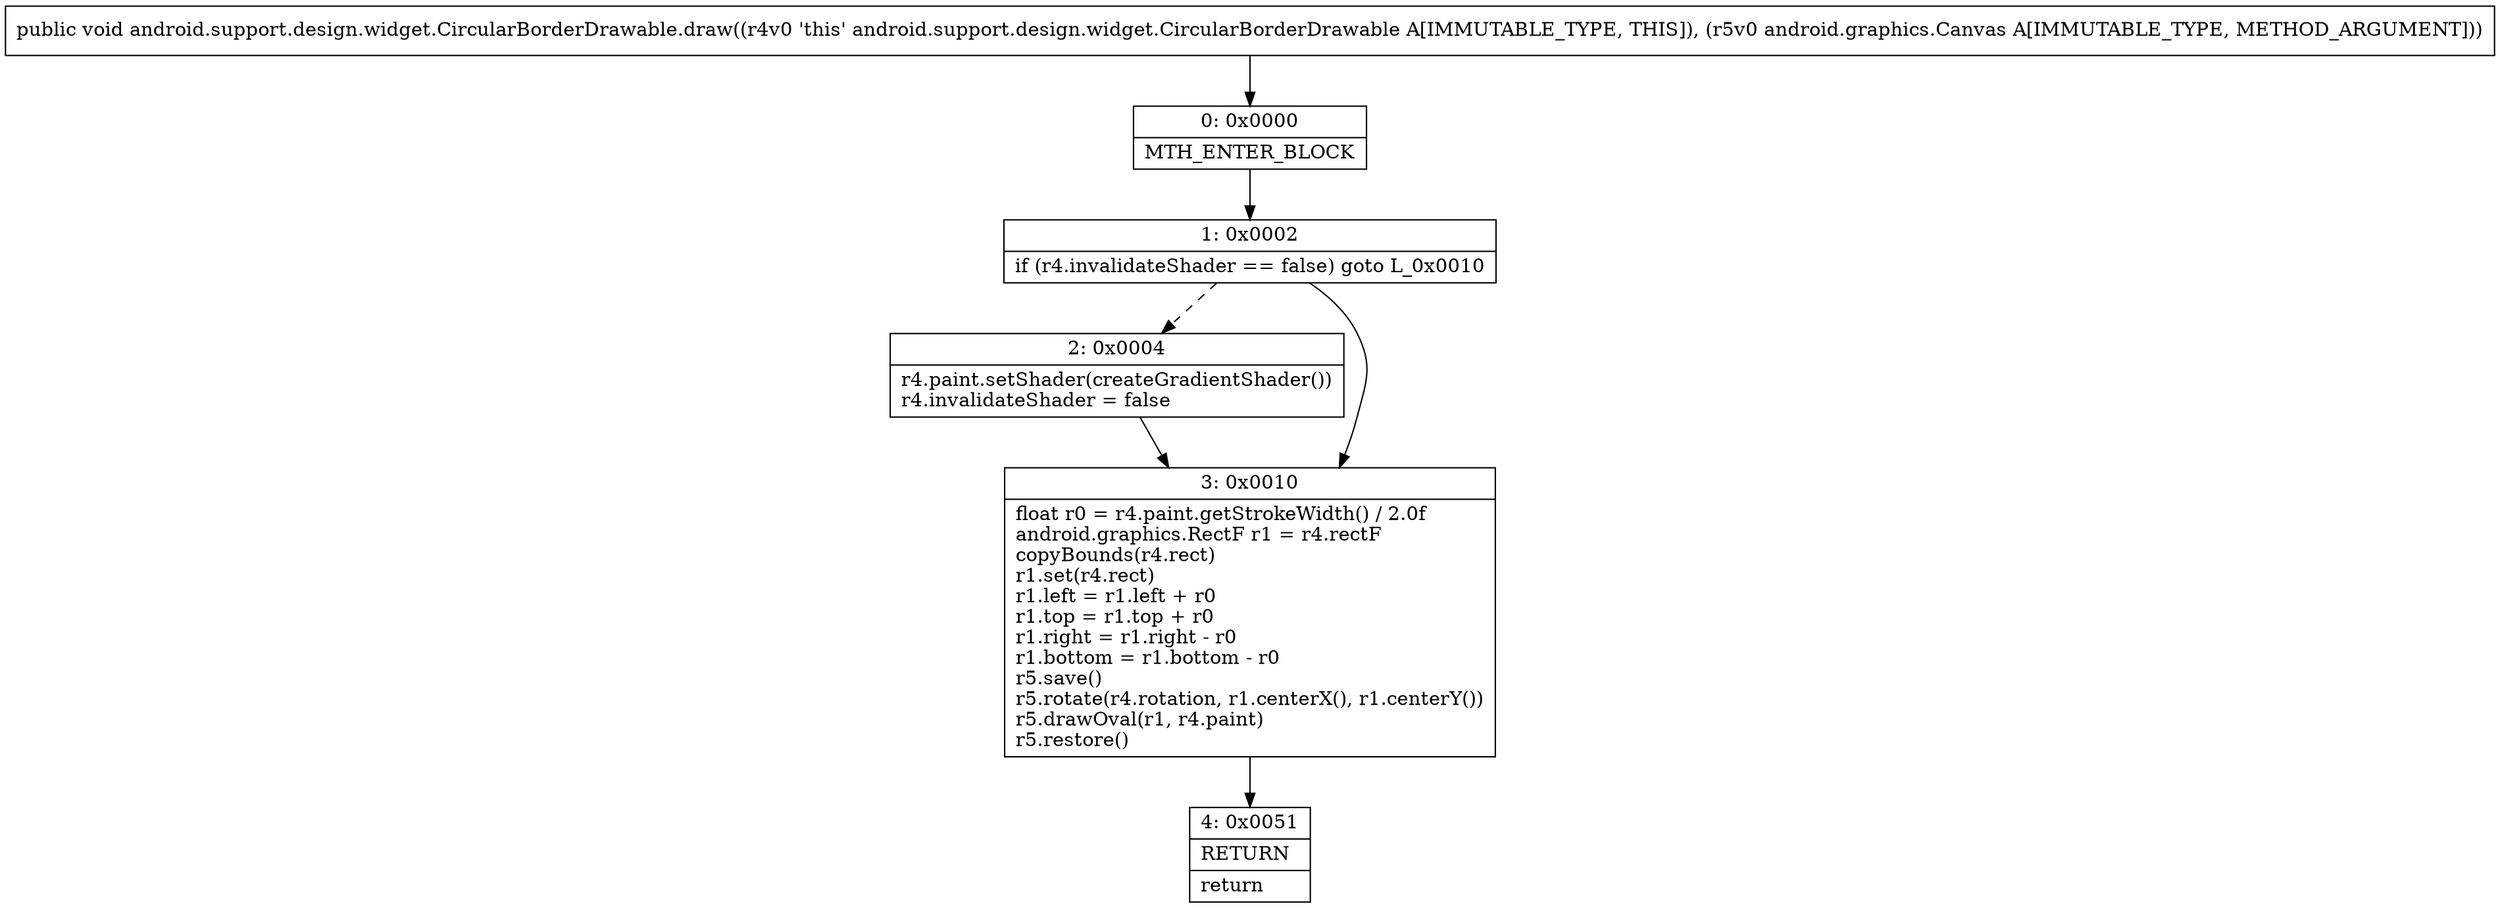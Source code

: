 digraph "CFG forandroid.support.design.widget.CircularBorderDrawable.draw(Landroid\/graphics\/Canvas;)V" {
Node_0 [shape=record,label="{0\:\ 0x0000|MTH_ENTER_BLOCK\l}"];
Node_1 [shape=record,label="{1\:\ 0x0002|if (r4.invalidateShader == false) goto L_0x0010\l}"];
Node_2 [shape=record,label="{2\:\ 0x0004|r4.paint.setShader(createGradientShader())\lr4.invalidateShader = false\l}"];
Node_3 [shape=record,label="{3\:\ 0x0010|float r0 = r4.paint.getStrokeWidth() \/ 2.0f\landroid.graphics.RectF r1 = r4.rectF\lcopyBounds(r4.rect)\lr1.set(r4.rect)\lr1.left = r1.left + r0\lr1.top = r1.top + r0\lr1.right = r1.right \- r0\lr1.bottom = r1.bottom \- r0\lr5.save()\lr5.rotate(r4.rotation, r1.centerX(), r1.centerY())\lr5.drawOval(r1, r4.paint)\lr5.restore()\l}"];
Node_4 [shape=record,label="{4\:\ 0x0051|RETURN\l|return\l}"];
MethodNode[shape=record,label="{public void android.support.design.widget.CircularBorderDrawable.draw((r4v0 'this' android.support.design.widget.CircularBorderDrawable A[IMMUTABLE_TYPE, THIS]), (r5v0 android.graphics.Canvas A[IMMUTABLE_TYPE, METHOD_ARGUMENT])) }"];
MethodNode -> Node_0;
Node_0 -> Node_1;
Node_1 -> Node_2[style=dashed];
Node_1 -> Node_3;
Node_2 -> Node_3;
Node_3 -> Node_4;
}

